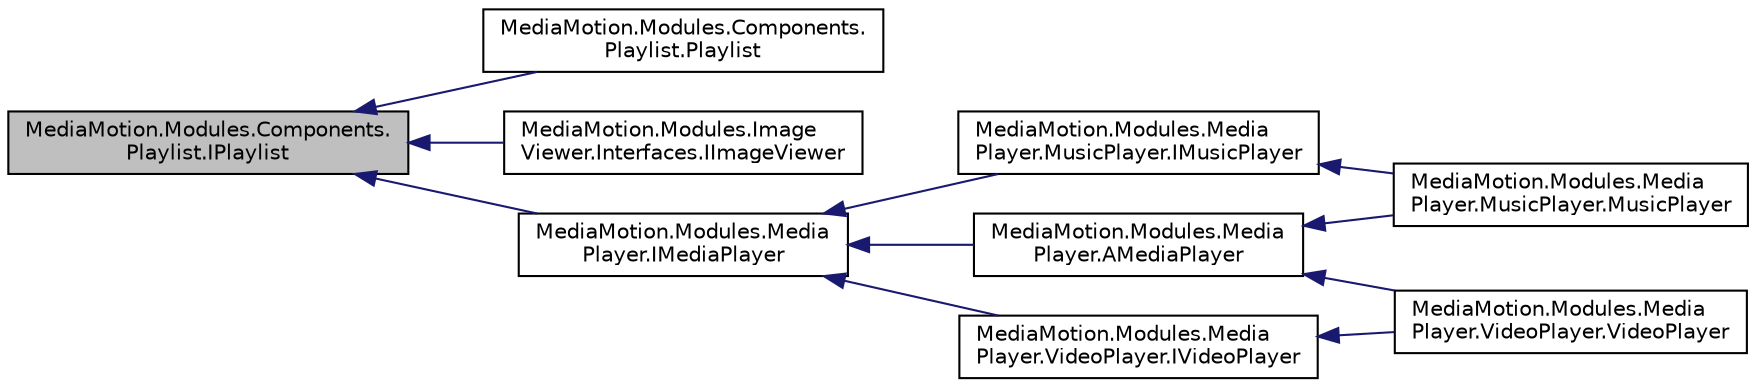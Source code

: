 digraph "MediaMotion.Modules.Components.Playlist.IPlaylist"
{
  edge [fontname="Helvetica",fontsize="10",labelfontname="Helvetica",labelfontsize="10"];
  node [fontname="Helvetica",fontsize="10",shape=record];
  rankdir="LR";
  Node1 [label="MediaMotion.Modules.Components.\lPlaylist.IPlaylist",height=0.2,width=0.4,color="black", fillcolor="grey75", style="filled", fontcolor="black"];
  Node1 -> Node2 [dir="back",color="midnightblue",fontsize="10",style="solid",fontname="Helvetica"];
  Node2 [label="MediaMotion.Modules.Components.\lPlaylist.Playlist",height=0.2,width=0.4,color="black", fillcolor="white", style="filled",URL="$class_media_motion_1_1_modules_1_1_components_1_1_playlist_1_1_playlist.html"];
  Node1 -> Node3 [dir="back",color="midnightblue",fontsize="10",style="solid",fontname="Helvetica"];
  Node3 [label="MediaMotion.Modules.Image\lViewer.Interfaces.IImageViewer",height=0.2,width=0.4,color="black", fillcolor="white", style="filled",URL="$interface_media_motion_1_1_modules_1_1_image_viewer_1_1_interfaces_1_1_i_image_viewer.html"];
  Node1 -> Node4 [dir="back",color="midnightblue",fontsize="10",style="solid",fontname="Helvetica"];
  Node4 [label="MediaMotion.Modules.Media\lPlayer.IMediaPlayer",height=0.2,width=0.4,color="black", fillcolor="white", style="filled",URL="$interface_media_motion_1_1_modules_1_1_media_player_1_1_i_media_player.html"];
  Node4 -> Node5 [dir="back",color="midnightblue",fontsize="10",style="solid",fontname="Helvetica"];
  Node5 [label="MediaMotion.Modules.Media\lPlayer.AMediaPlayer",height=0.2,width=0.4,color="black", fillcolor="white", style="filled",URL="$class_media_motion_1_1_modules_1_1_media_player_1_1_a_media_player.html"];
  Node5 -> Node6 [dir="back",color="midnightblue",fontsize="10",style="solid",fontname="Helvetica"];
  Node6 [label="MediaMotion.Modules.Media\lPlayer.MusicPlayer.MusicPlayer",height=0.2,width=0.4,color="black", fillcolor="white", style="filled",URL="$class_media_motion_1_1_modules_1_1_media_player_1_1_music_player_1_1_music_player.html"];
  Node5 -> Node7 [dir="back",color="midnightblue",fontsize="10",style="solid",fontname="Helvetica"];
  Node7 [label="MediaMotion.Modules.Media\lPlayer.VideoPlayer.VideoPlayer",height=0.2,width=0.4,color="black", fillcolor="white", style="filled",URL="$class_media_motion_1_1_modules_1_1_media_player_1_1_video_player_1_1_video_player.html"];
  Node4 -> Node8 [dir="back",color="midnightblue",fontsize="10",style="solid",fontname="Helvetica"];
  Node8 [label="MediaMotion.Modules.Media\lPlayer.MusicPlayer.IMusicPlayer",height=0.2,width=0.4,color="black", fillcolor="white", style="filled",URL="$interface_media_motion_1_1_modules_1_1_media_player_1_1_music_player_1_1_i_music_player.html"];
  Node8 -> Node6 [dir="back",color="midnightblue",fontsize="10",style="solid",fontname="Helvetica"];
  Node4 -> Node9 [dir="back",color="midnightblue",fontsize="10",style="solid",fontname="Helvetica"];
  Node9 [label="MediaMotion.Modules.Media\lPlayer.VideoPlayer.IVideoPlayer",height=0.2,width=0.4,color="black", fillcolor="white", style="filled",URL="$interface_media_motion_1_1_modules_1_1_media_player_1_1_video_player_1_1_i_video_player.html"];
  Node9 -> Node7 [dir="back",color="midnightblue",fontsize="10",style="solid",fontname="Helvetica"];
}
